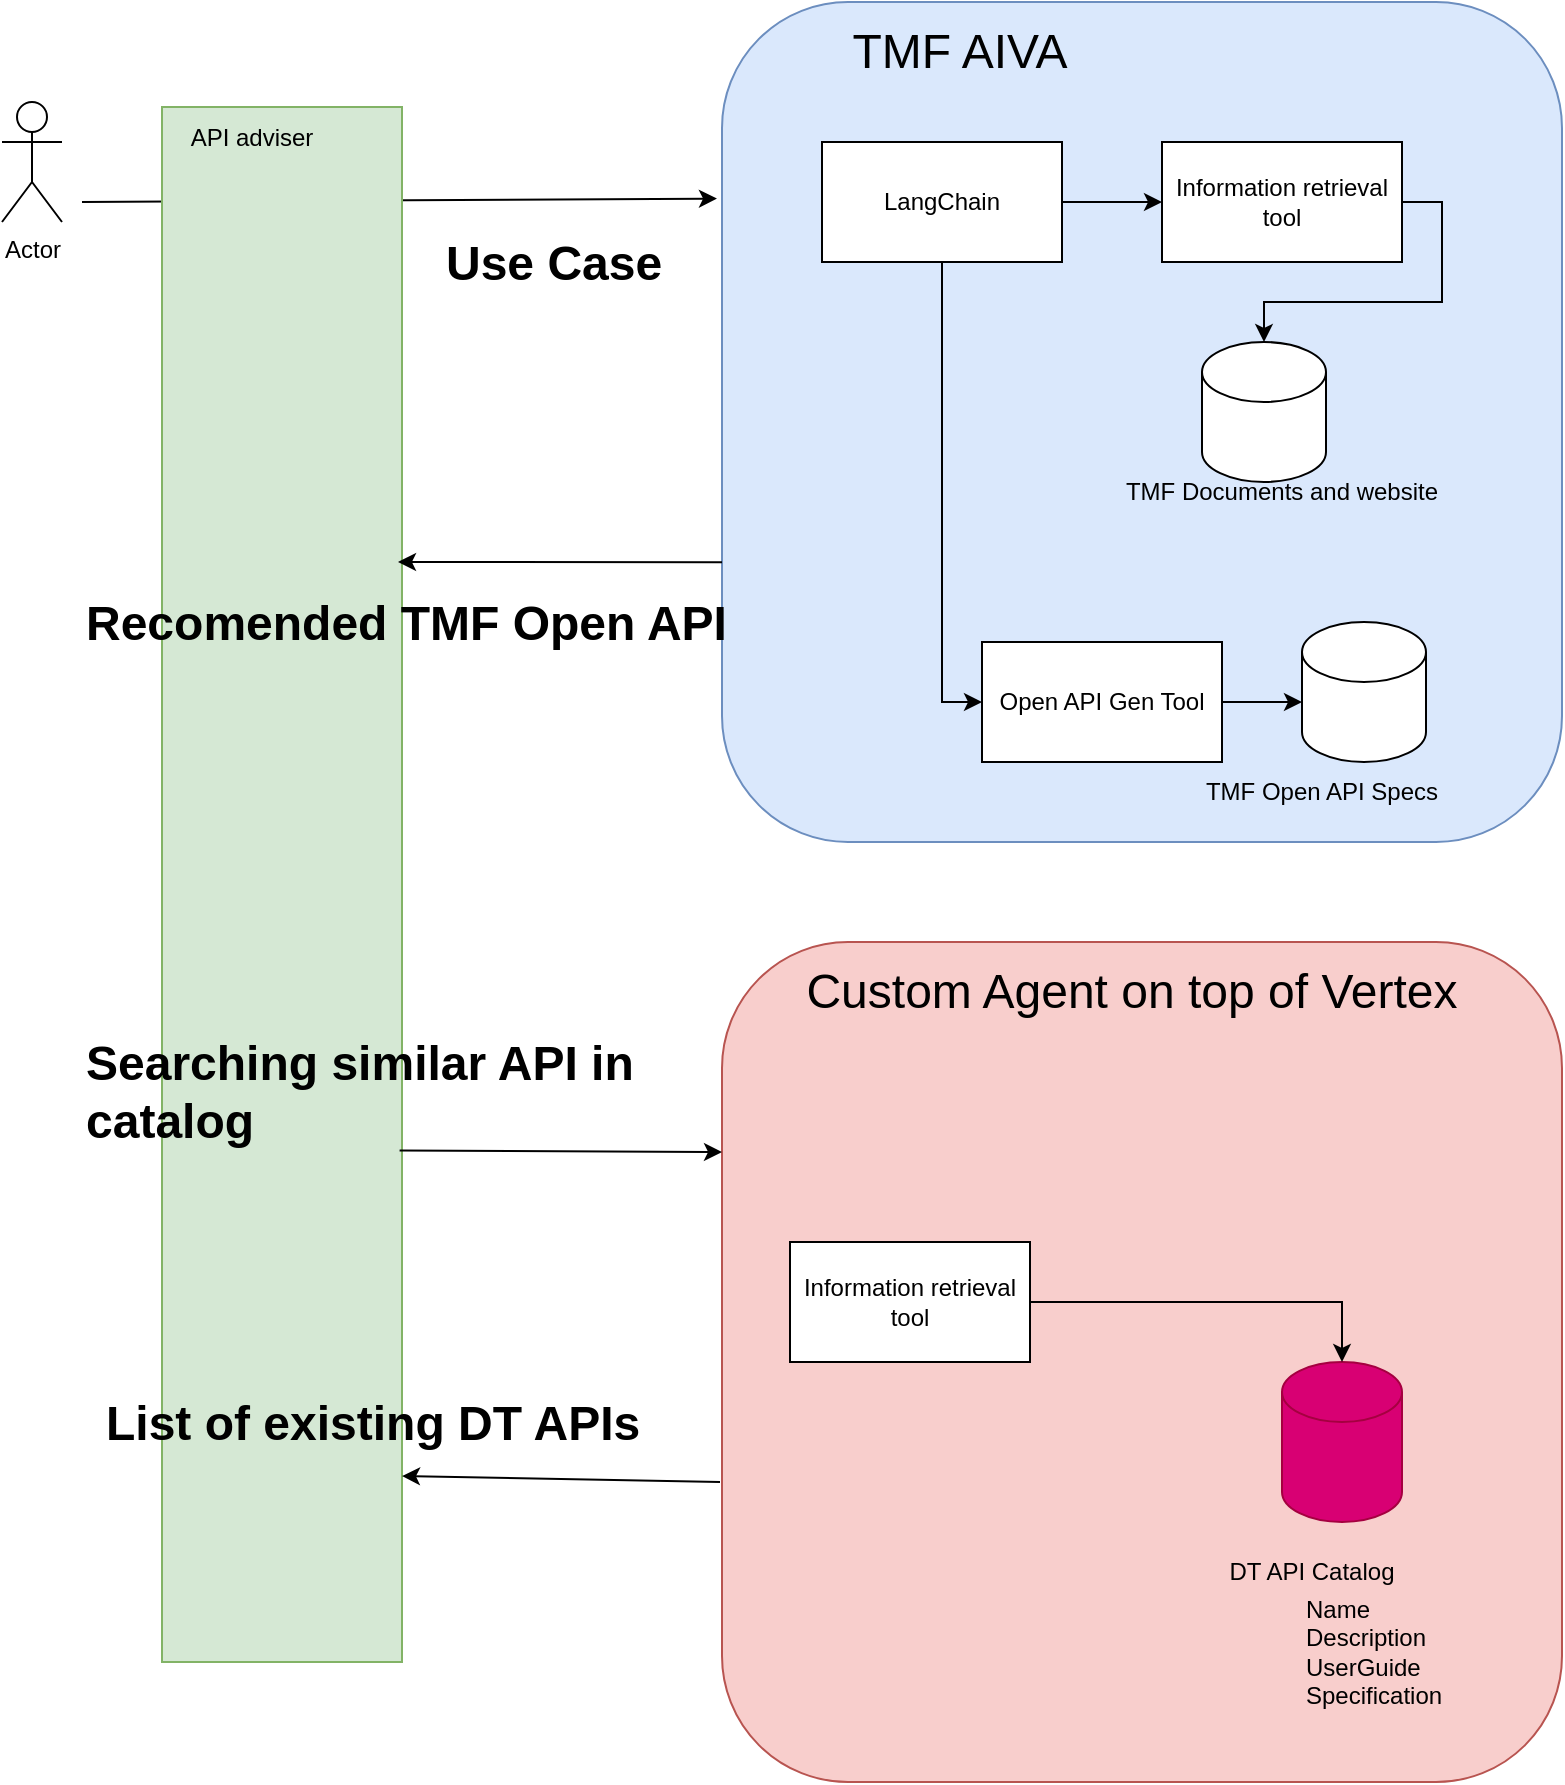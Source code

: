 <mxfile version="24.5.4" type="github">
  <diagram name="Seite-1" id="CGUBHcrXT41bl0SBza2R">
    <mxGraphModel dx="1909" dy="1013" grid="1" gridSize="10" guides="1" tooltips="1" connect="1" arrows="1" fold="1" page="1" pageScale="1" pageWidth="827" pageHeight="1169" math="0" shadow="0">
      <root>
        <mxCell id="0" />
        <mxCell id="1" parent="0" />
        <mxCell id="9F9rbnI__Y2UDNDiaR7V-2" value="" style="rounded=1;whiteSpace=wrap;html=1;fillColor=#dae8fc;strokeColor=#6c8ebf;" vertex="1" parent="1">
          <mxGeometry x="380" y="140" width="420" height="420" as="geometry" />
        </mxCell>
        <mxCell id="9F9rbnI__Y2UDNDiaR7V-3" value="&lt;font style=&quot;font-size: 24px;&quot;&gt;TMF AIVA&lt;/font&gt;" style="text;html=1;align=center;verticalAlign=middle;whiteSpace=wrap;rounded=0;" vertex="1" parent="1">
          <mxGeometry x="410" y="150" width="178" height="30" as="geometry" />
        </mxCell>
        <mxCell id="9F9rbnI__Y2UDNDiaR7V-4" value="" style="shape=cylinder3;whiteSpace=wrap;html=1;boundedLbl=1;backgroundOutline=1;size=15;" vertex="1" parent="1">
          <mxGeometry x="620" y="310" width="62" height="70" as="geometry" />
        </mxCell>
        <mxCell id="9F9rbnI__Y2UDNDiaR7V-5" value="TMF Documents and website" style="text;html=1;align=center;verticalAlign=middle;whiteSpace=wrap;rounded=0;" vertex="1" parent="1">
          <mxGeometry x="580" y="370" width="160" height="30" as="geometry" />
        </mxCell>
        <mxCell id="9F9rbnI__Y2UDNDiaR7V-10" style="edgeStyle=orthogonalEdgeStyle;rounded=0;orthogonalLoop=1;jettySize=auto;html=1;exitX=1;exitY=0.5;exitDx=0;exitDy=0;" edge="1" parent="1" source="9F9rbnI__Y2UDNDiaR7V-6" target="9F9rbnI__Y2UDNDiaR7V-7">
          <mxGeometry relative="1" as="geometry" />
        </mxCell>
        <mxCell id="9F9rbnI__Y2UDNDiaR7V-14" style="edgeStyle=orthogonalEdgeStyle;rounded=0;orthogonalLoop=1;jettySize=auto;html=1;exitX=0.5;exitY=1;exitDx=0;exitDy=0;entryX=0;entryY=0.5;entryDx=0;entryDy=0;" edge="1" parent="1" source="9F9rbnI__Y2UDNDiaR7V-6" target="9F9rbnI__Y2UDNDiaR7V-12">
          <mxGeometry relative="1" as="geometry" />
        </mxCell>
        <mxCell id="9F9rbnI__Y2UDNDiaR7V-6" value="LangChain" style="rounded=0;whiteSpace=wrap;html=1;" vertex="1" parent="1">
          <mxGeometry x="430" y="210" width="120" height="60" as="geometry" />
        </mxCell>
        <mxCell id="9F9rbnI__Y2UDNDiaR7V-11" style="edgeStyle=orthogonalEdgeStyle;rounded=0;orthogonalLoop=1;jettySize=auto;html=1;exitX=1;exitY=0.5;exitDx=0;exitDy=0;" edge="1" parent="1" source="9F9rbnI__Y2UDNDiaR7V-7" target="9F9rbnI__Y2UDNDiaR7V-4">
          <mxGeometry relative="1" as="geometry" />
        </mxCell>
        <mxCell id="9F9rbnI__Y2UDNDiaR7V-7" value="Information retrieval tool" style="rounded=0;whiteSpace=wrap;html=1;" vertex="1" parent="1">
          <mxGeometry x="600" y="210" width="120" height="60" as="geometry" />
        </mxCell>
        <mxCell id="9F9rbnI__Y2UDNDiaR7V-12" value="Open API Gen Tool" style="rounded=0;whiteSpace=wrap;html=1;" vertex="1" parent="1">
          <mxGeometry x="510" y="460" width="120" height="60" as="geometry" />
        </mxCell>
        <mxCell id="9F9rbnI__Y2UDNDiaR7V-15" value="" style="shape=cylinder3;whiteSpace=wrap;html=1;boundedLbl=1;backgroundOutline=1;size=15;" vertex="1" parent="1">
          <mxGeometry x="670" y="450" width="62" height="70" as="geometry" />
        </mxCell>
        <mxCell id="9F9rbnI__Y2UDNDiaR7V-16" value="TMF Open API Specs" style="text;html=1;align=center;verticalAlign=middle;whiteSpace=wrap;rounded=0;" vertex="1" parent="1">
          <mxGeometry x="600" y="520" width="160" height="30" as="geometry" />
        </mxCell>
        <mxCell id="9F9rbnI__Y2UDNDiaR7V-17" value="" style="rounded=1;whiteSpace=wrap;html=1;fillColor=#f8cecc;strokeColor=#b85450;" vertex="1" parent="1">
          <mxGeometry x="380" y="610" width="420" height="420" as="geometry" />
        </mxCell>
        <mxCell id="9F9rbnI__Y2UDNDiaR7V-18" value="&lt;font style=&quot;font-size: 24px;&quot;&gt;Custom Agent on top of Vertex&lt;/font&gt;" style="text;html=1;align=center;verticalAlign=middle;whiteSpace=wrap;rounded=0;" vertex="1" parent="1">
          <mxGeometry x="410" y="620" width="350" height="30" as="geometry" />
        </mxCell>
        <mxCell id="9F9rbnI__Y2UDNDiaR7V-19" value="Information retrieval tool" style="rounded=0;whiteSpace=wrap;html=1;" vertex="1" parent="1">
          <mxGeometry x="414" y="760" width="120" height="60" as="geometry" />
        </mxCell>
        <mxCell id="9F9rbnI__Y2UDNDiaR7V-20" value="" style="shape=cylinder3;whiteSpace=wrap;html=1;boundedLbl=1;backgroundOutline=1;size=15;fillColor=#d80073;fontColor=#ffffff;strokeColor=#A50040;" vertex="1" parent="1">
          <mxGeometry x="660" y="820" width="60" height="80" as="geometry" />
        </mxCell>
        <mxCell id="9F9rbnI__Y2UDNDiaR7V-21" value="DT API Catalog" style="text;html=1;align=center;verticalAlign=middle;whiteSpace=wrap;rounded=0;" vertex="1" parent="1">
          <mxGeometry x="600" y="910" width="150" height="30" as="geometry" />
        </mxCell>
        <mxCell id="9F9rbnI__Y2UDNDiaR7V-22" value="" style="endArrow=classic;html=1;rounded=0;exitX=1;exitY=0.5;exitDx=0;exitDy=0;" edge="1" parent="1" source="9F9rbnI__Y2UDNDiaR7V-19" target="9F9rbnI__Y2UDNDiaR7V-20">
          <mxGeometry width="50" height="50" relative="1" as="geometry">
            <mxPoint x="410" y="810" as="sourcePoint" />
            <mxPoint x="460" y="760" as="targetPoint" />
            <Array as="points">
              <mxPoint x="690" y="790" />
            </Array>
          </mxGeometry>
        </mxCell>
        <mxCell id="9F9rbnI__Y2UDNDiaR7V-23" value="Name&lt;div&gt;Description&lt;/div&gt;&lt;div&gt;UserGuide&lt;/div&gt;&lt;div&gt;Specification&lt;/div&gt;" style="text;html=1;align=left;verticalAlign=middle;whiteSpace=wrap;rounded=0;" vertex="1" parent="1">
          <mxGeometry x="670" y="930" width="88" height="70" as="geometry" />
        </mxCell>
        <mxCell id="9F9rbnI__Y2UDNDiaR7V-24" value="Actor" style="shape=umlActor;verticalLabelPosition=bottom;verticalAlign=top;html=1;outlineConnect=0;" vertex="1" parent="1">
          <mxGeometry x="20" y="190" width="30" height="60" as="geometry" />
        </mxCell>
        <mxCell id="9F9rbnI__Y2UDNDiaR7V-29" value="" style="endArrow=classic;html=1;rounded=0;entryX=-0.006;entryY=0.234;entryDx=0;entryDy=0;entryPerimeter=0;" edge="1" parent="1" target="9F9rbnI__Y2UDNDiaR7V-2">
          <mxGeometry width="50" height="50" relative="1" as="geometry">
            <mxPoint x="60" y="240" as="sourcePoint" />
            <mxPoint x="410" y="380" as="targetPoint" />
          </mxGeometry>
        </mxCell>
        <mxCell id="9F9rbnI__Y2UDNDiaR7V-33" value="" style="rounded=0;whiteSpace=wrap;html=1;fillColor=#d5e8d4;strokeColor=#82b366;" vertex="1" parent="1">
          <mxGeometry x="100" y="192.5" width="120" height="777.5" as="geometry" />
        </mxCell>
        <mxCell id="9F9rbnI__Y2UDNDiaR7V-34" value="API adviser" style="text;html=1;align=center;verticalAlign=middle;whiteSpace=wrap;rounded=0;" vertex="1" parent="1">
          <mxGeometry x="100" y="192.5" width="90" height="30" as="geometry" />
        </mxCell>
        <mxCell id="9F9rbnI__Y2UDNDiaR7V-31" value="&lt;h1 style=&quot;margin-top: 0px;&quot;&gt;Use Case&amp;nbsp;&lt;/h1&gt;" style="text;html=1;whiteSpace=wrap;overflow=hidden;rounded=0;" vertex="1" parent="1">
          <mxGeometry x="240" y="250" width="120" height="70" as="geometry" />
        </mxCell>
        <mxCell id="9F9rbnI__Y2UDNDiaR7V-36" value="" style="endArrow=classic;html=1;rounded=0;exitX=0;exitY=0.667;exitDx=0;exitDy=0;exitPerimeter=0;" edge="1" parent="1" source="9F9rbnI__Y2UDNDiaR7V-2">
          <mxGeometry width="50" height="50" relative="1" as="geometry">
            <mxPoint x="360" y="430" as="sourcePoint" />
            <mxPoint x="218" y="420" as="targetPoint" />
          </mxGeometry>
        </mxCell>
        <mxCell id="9F9rbnI__Y2UDNDiaR7V-37" value="&lt;h1 style=&quot;margin-top: 0px;&quot;&gt;&lt;span style=&quot;background-color: initial;&quot;&gt;Recomended TMF Open API&amp;nbsp;&lt;/span&gt;&lt;/h1&gt;&lt;h1 style=&quot;margin-top: 0px;&quot;&gt;&lt;span style=&quot;background-color: initial; font-size: 12px; font-weight: normal;&quot;&gt;&lt;br&gt;&lt;/span&gt;&lt;/h1&gt;&lt;h1 style=&quot;margin-top: 0px;&quot;&gt;&lt;span style=&quot;background-color: initial; font-size: 12px; font-weight: normal;&quot;&gt;TN&lt;/span&gt;&lt;br&gt;&lt;/h1&gt;" style="text;html=1;whiteSpace=wrap;overflow=hidden;rounded=0;" vertex="1" parent="1">
          <mxGeometry x="60" y="430" width="330" height="70" as="geometry" />
        </mxCell>
        <mxCell id="9F9rbnI__Y2UDNDiaR7V-39" value="" style="endArrow=classic;html=1;rounded=0;" edge="1" parent="1">
          <mxGeometry width="50" height="50" relative="1" as="geometry">
            <mxPoint x="630" y="490" as="sourcePoint" />
            <mxPoint x="670" y="490" as="targetPoint" />
          </mxGeometry>
        </mxCell>
        <mxCell id="9F9rbnI__Y2UDNDiaR7V-41" value="" style="endArrow=classic;html=1;rounded=0;exitX=0.99;exitY=0.671;exitDx=0;exitDy=0;exitPerimeter=0;entryX=0;entryY=0.25;entryDx=0;entryDy=0;" edge="1" parent="1" source="9F9rbnI__Y2UDNDiaR7V-33" target="9F9rbnI__Y2UDNDiaR7V-17">
          <mxGeometry width="50" height="50" relative="1" as="geometry">
            <mxPoint x="220.0" y="689.995" as="sourcePoint" />
            <mxPoint x="378.68" y="698.386" as="targetPoint" />
          </mxGeometry>
        </mxCell>
        <mxCell id="9F9rbnI__Y2UDNDiaR7V-42" value="" style="endArrow=classic;html=1;rounded=0;" edge="1" parent="1">
          <mxGeometry width="50" height="50" relative="1" as="geometry">
            <mxPoint x="379" y="880" as="sourcePoint" />
            <mxPoint x="220" y="877" as="targetPoint" />
          </mxGeometry>
        </mxCell>
        <mxCell id="9F9rbnI__Y2UDNDiaR7V-44" value="&lt;h1 style=&quot;margin-top: 0px;&quot;&gt;Searching similar API in catalog&lt;/h1&gt;" style="text;html=1;whiteSpace=wrap;overflow=hidden;rounded=0;" vertex="1" parent="1">
          <mxGeometry x="60" y="650" width="330" height="70" as="geometry" />
        </mxCell>
        <mxCell id="9F9rbnI__Y2UDNDiaR7V-45" value="&lt;h1 style=&quot;margin-top: 0px;&quot;&gt;List of existing DT APIs&lt;/h1&gt;" style="text;html=1;whiteSpace=wrap;overflow=hidden;rounded=0;" vertex="1" parent="1">
          <mxGeometry x="70" y="830" width="330" height="70" as="geometry" />
        </mxCell>
      </root>
    </mxGraphModel>
  </diagram>
</mxfile>
